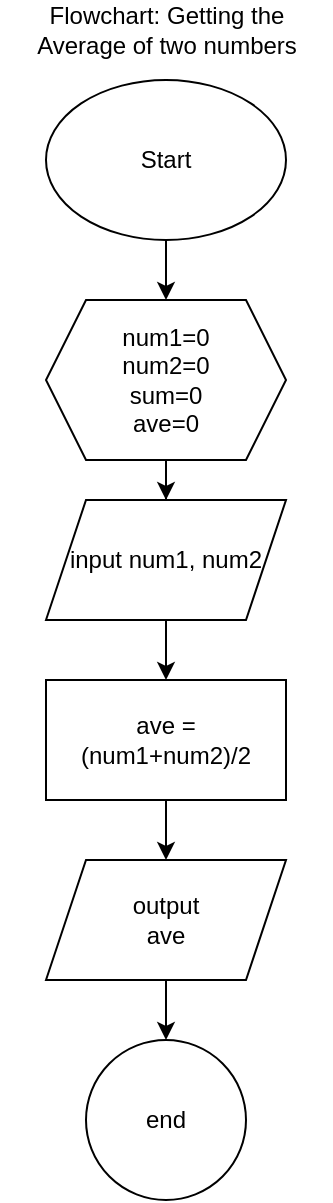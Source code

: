 <mxfile version="20.8.10" type="github">
  <diagram id="C5RBs43oDa-KdzZeNtuy" name="Page-1">
    <mxGraphModel dx="718" dy="392" grid="1" gridSize="10" guides="1" tooltips="1" connect="1" arrows="1" fold="1" page="1" pageScale="1" pageWidth="827" pageHeight="1169" math="0" shadow="0">
      <root>
        <mxCell id="WIyWlLk6GJQsqaUBKTNV-0" />
        <mxCell id="WIyWlLk6GJQsqaUBKTNV-1" parent="WIyWlLk6GJQsqaUBKTNV-0" />
        <mxCell id="KEIJj6NctLZswVazRSVO-2" value="" style="edgeStyle=orthogonalEdgeStyle;rounded=0;orthogonalLoop=1;jettySize=auto;html=1;" edge="1" parent="WIyWlLk6GJQsqaUBKTNV-1" source="KEIJj6NctLZswVazRSVO-0" target="KEIJj6NctLZswVazRSVO-1">
          <mxGeometry relative="1" as="geometry" />
        </mxCell>
        <mxCell id="KEIJj6NctLZswVazRSVO-0" value="Start" style="ellipse;whiteSpace=wrap;html=1;" vertex="1" parent="WIyWlLk6GJQsqaUBKTNV-1">
          <mxGeometry x="40" y="40" width="120" height="80" as="geometry" />
        </mxCell>
        <mxCell id="KEIJj6NctLZswVazRSVO-6" value="" style="edgeStyle=orthogonalEdgeStyle;rounded=0;orthogonalLoop=1;jettySize=auto;html=1;" edge="1" parent="WIyWlLk6GJQsqaUBKTNV-1" source="KEIJj6NctLZswVazRSVO-1" target="KEIJj6NctLZswVazRSVO-5">
          <mxGeometry relative="1" as="geometry" />
        </mxCell>
        <mxCell id="KEIJj6NctLZswVazRSVO-1" value="num1=0&lt;br&gt;num2=0&lt;br&gt;sum=0&lt;br&gt;ave=0" style="shape=hexagon;perimeter=hexagonPerimeter2;whiteSpace=wrap;html=1;fixedSize=1;" vertex="1" parent="WIyWlLk6GJQsqaUBKTNV-1">
          <mxGeometry x="40" y="150" width="120" height="80" as="geometry" />
        </mxCell>
        <mxCell id="KEIJj6NctLZswVazRSVO-10" value="" style="edgeStyle=orthogonalEdgeStyle;rounded=0;orthogonalLoop=1;jettySize=auto;html=1;" edge="1" parent="WIyWlLk6GJQsqaUBKTNV-1" source="KEIJj6NctLZswVazRSVO-5" target="KEIJj6NctLZswVazRSVO-9">
          <mxGeometry relative="1" as="geometry" />
        </mxCell>
        <mxCell id="KEIJj6NctLZswVazRSVO-5" value="input num1, num2" style="shape=parallelogram;perimeter=parallelogramPerimeter;whiteSpace=wrap;html=1;fixedSize=1;" vertex="1" parent="WIyWlLk6GJQsqaUBKTNV-1">
          <mxGeometry x="40" y="250" width="120" height="60" as="geometry" />
        </mxCell>
        <mxCell id="KEIJj6NctLZswVazRSVO-12" value="" style="edgeStyle=orthogonalEdgeStyle;rounded=0;orthogonalLoop=1;jettySize=auto;html=1;" edge="1" parent="WIyWlLk6GJQsqaUBKTNV-1" source="KEIJj6NctLZswVazRSVO-9" target="KEIJj6NctLZswVazRSVO-11">
          <mxGeometry relative="1" as="geometry" />
        </mxCell>
        <mxCell id="KEIJj6NctLZswVazRSVO-9" value="ave = (num1+num2)/2" style="whiteSpace=wrap;html=1;" vertex="1" parent="WIyWlLk6GJQsqaUBKTNV-1">
          <mxGeometry x="40" y="340" width="120" height="60" as="geometry" />
        </mxCell>
        <mxCell id="KEIJj6NctLZswVazRSVO-14" value="" style="edgeStyle=orthogonalEdgeStyle;rounded=0;orthogonalLoop=1;jettySize=auto;html=1;" edge="1" parent="WIyWlLk6GJQsqaUBKTNV-1" source="KEIJj6NctLZswVazRSVO-11" target="KEIJj6NctLZswVazRSVO-13">
          <mxGeometry relative="1" as="geometry" />
        </mxCell>
        <mxCell id="KEIJj6NctLZswVazRSVO-11" value="output&lt;br&gt;ave" style="shape=parallelogram;perimeter=parallelogramPerimeter;whiteSpace=wrap;html=1;fixedSize=1;" vertex="1" parent="WIyWlLk6GJQsqaUBKTNV-1">
          <mxGeometry x="40" y="430" width="120" height="60" as="geometry" />
        </mxCell>
        <mxCell id="KEIJj6NctLZswVazRSVO-13" value="end" style="ellipse;whiteSpace=wrap;html=1;" vertex="1" parent="WIyWlLk6GJQsqaUBKTNV-1">
          <mxGeometry x="60" y="520" width="80" height="80" as="geometry" />
        </mxCell>
        <mxCell id="KEIJj6NctLZswVazRSVO-15" value="Flowchart: Getting the Average of two numbers" style="text;html=1;strokeColor=none;fillColor=none;align=center;verticalAlign=middle;whiteSpace=wrap;rounded=0;" vertex="1" parent="WIyWlLk6GJQsqaUBKTNV-1">
          <mxGeometry x="17.5" width="165" height="30" as="geometry" />
        </mxCell>
      </root>
    </mxGraphModel>
  </diagram>
</mxfile>
